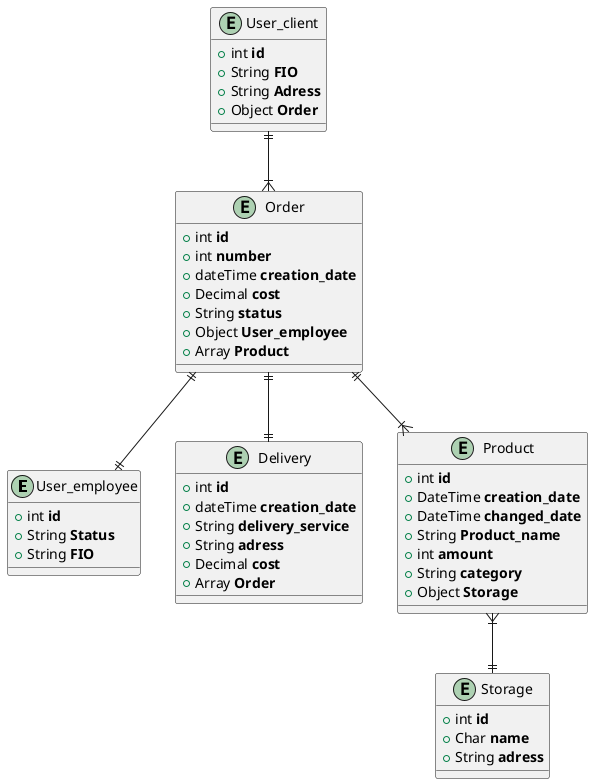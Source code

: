 @startuml

entity User_employee {
  + int **id**
  + String **Status**
  + String **FIO**
}
entity User_client {
  + int **id**
  + String **FIO**
  + String **Adress**
  + Object **Order**
}
entity Order {
  + int **id**
  + int **number**
  + dateTime **creation_date**
  + Decimal **cost**
  + String **status**
  + Object **User_employee**
  + Array **Product**
}
entity Delivery {
  + int **id**
  + dateTime **creation_date**
  + String **delivery_service**
  + String **adress**
  + Decimal **cost**
  + Array **Order**
}
entity Product {
  + int **id**
  + DateTime **creation_date**
  + DateTime **changed_date**
  + String **Product_name**
  + int **amount**
  + String **category**
  + Object **Storage**
}
entity Storage {
  + int **id**
  + Char **name**
  + String **adress**
}

User_client ||--|{ Order
Order ||--|{ Product
Order ||--|| Delivery
Order ||--|| User_employee
Product }|--|| Storage

@enduml